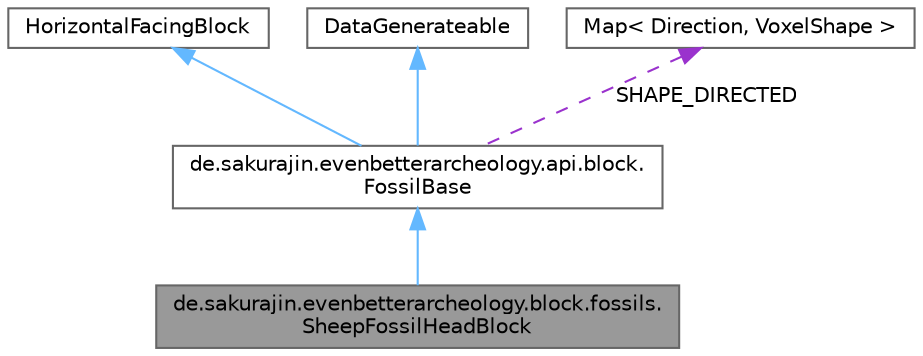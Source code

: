 digraph "de.sakurajin.evenbetterarcheology.block.fossils.SheepFossilHeadBlock"
{
 // LATEX_PDF_SIZE
  bgcolor="transparent";
  edge [fontname=Helvetica,fontsize=10,labelfontname=Helvetica,labelfontsize=10];
  node [fontname=Helvetica,fontsize=10,shape=box,height=0.2,width=0.4];
  Node1 [label="de.sakurajin.evenbetterarcheology.block.fossils.\lSheepFossilHeadBlock",height=0.2,width=0.4,color="gray40", fillcolor="grey60", style="filled", fontcolor="black",tooltip=" "];
  Node2 -> Node1 [dir="back",color="steelblue1",style="solid"];
  Node2 [label="de.sakurajin.evenbetterarcheology.api.block.\lFossilBase",height=0.2,width=0.4,color="gray40", fillcolor="white", style="filled",URL="$classde_1_1sakurajin_1_1evenbetterarcheology_1_1api_1_1block_1_1FossilBase.html",tooltip=" "];
  Node3 -> Node2 [dir="back",color="steelblue1",style="solid"];
  Node3 [label="HorizontalFacingBlock",height=0.2,width=0.4,color="gray40", fillcolor="white", style="filled",tooltip=" "];
  Node4 -> Node2 [dir="back",color="steelblue1",style="solid"];
  Node4 [label="DataGenerateable",height=0.2,width=0.4,color="gray40", fillcolor="white", style="filled",tooltip=" "];
  Node5 -> Node2 [dir="back",color="darkorchid3",style="dashed",label=" SHAPE_DIRECTED" ];
  Node5 [label="Map\< Direction, VoxelShape \>",height=0.2,width=0.4,color="gray40", fillcolor="white", style="filled",tooltip=" "];
}
